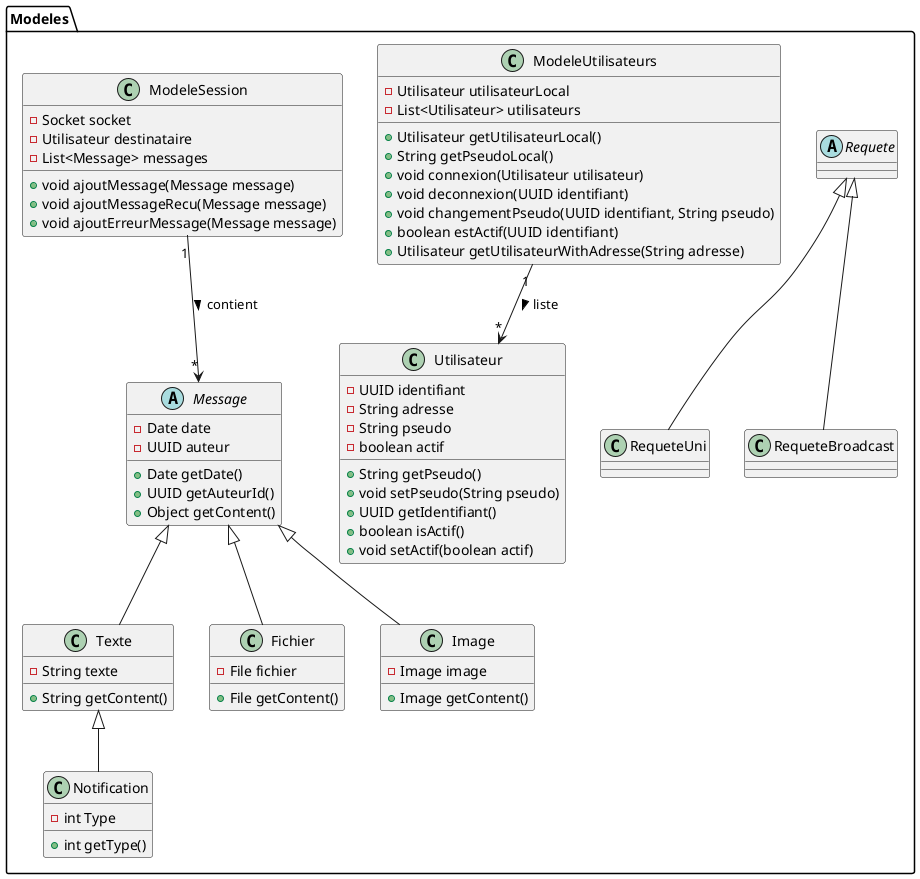@startuml modeles
package "Modeles" {    
    class ModeleUtilisateurs {        
        - Utilisateur utilisateurLocal        
        - List<Utilisateur> utilisateurs        
        + Utilisateur getUtilisateurLocal()
        + String getPseudoLocal()
        + void connexion(Utilisateur utilisateur)
        + void deconnexion(UUID identifiant)
        + void changementPseudo(UUID identifiant, String pseudo)
        + boolean estActif(UUID identifiant)
        + Utilisateur getUtilisateurWithAdresse(String adresse)
    }    
    class ModeleSession {        
        - Socket socket        
        - Utilisateur destinataire        
        - List<Message> messages
        + void ajoutMessage(Message message)
        + void ajoutMessageRecu(Message message)
        + void ajoutErreurMessage(Message message)
    }    
    class Utilisateur {        
        - UUID identifiant
        - String adresse
        - String pseudo        
        - boolean actif        
        + String getPseudo()        
        + void setPseudo(String pseudo)        
        + UUID getIdentifiant()        
        + boolean isActif()        
        + void setActif(boolean actif)    
    }    
    abstract class Message {        
        - Date date        
        - UUID auteur        
        + Date getDate()        
        + UUID getAuteurId()        
        + Object getContent()    
    }    
    class Texte {        
        - String texte        
        + String getContent()    
    }   
    class Fichier {        
        - File fichier        
        + File getContent()    
    }    
    class Image {        
        - Image image        
        + Image getContent()    
    }    
    class Notification {        
        - int Type        
        + int getType()   
    }    
    abstract class Requete {     }
    class RequeteUni    
    class RequeteBroadcast     
    
    Texte -up-|> Message    
    Image -up-|> Message    
    Fichier -up-|> Message    
    Notification -up-|> Texte     
    
    RequeteUni -up-|> Requete    
    RequeteBroadcast -up-|> Requete     
    
    ModeleSession "1" -down-> "*" Message : contient >     
    ModeleUtilisateurs "1" --> "*" Utilisateur : liste > 
}
@enduml